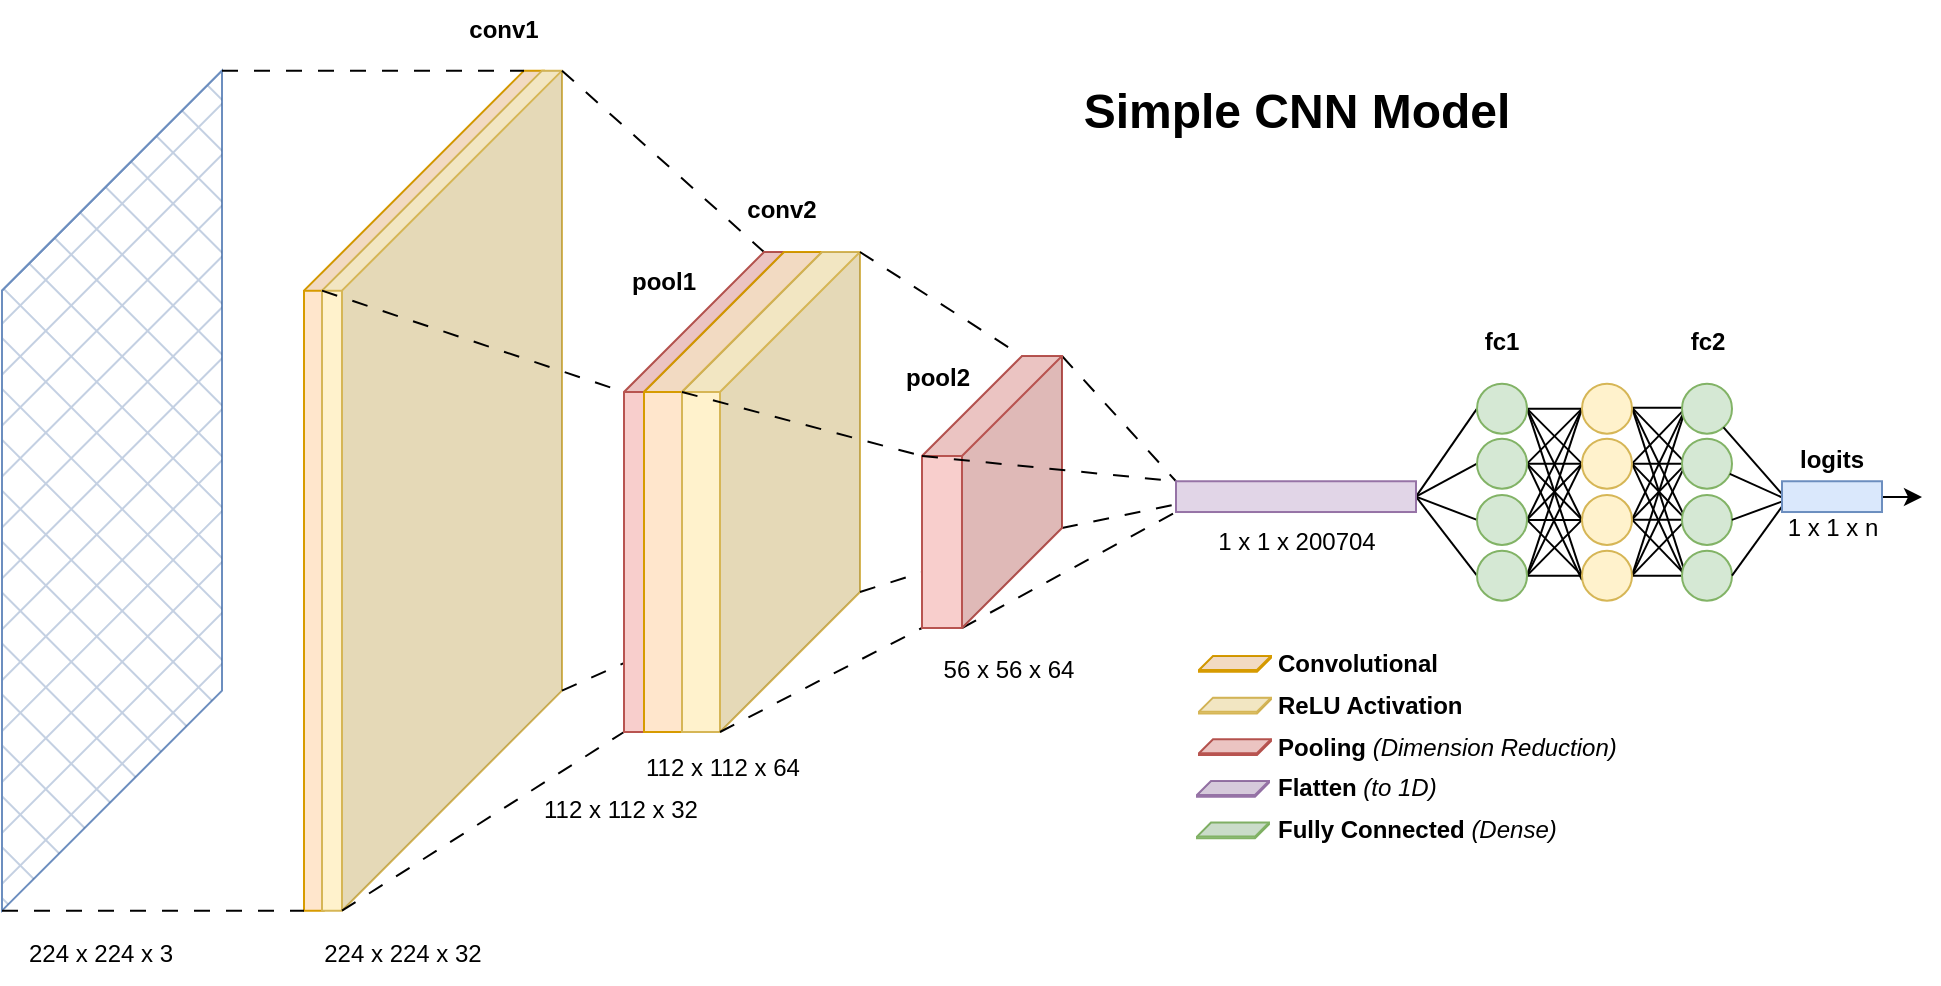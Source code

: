 <mxfile version="26.1.0">
  <diagram id="QJjx0-fPxzvcmYibJWj1" name="Page-1">
    <mxGraphModel dx="2261" dy="754" grid="1" gridSize="10" guides="1" tooltips="1" connect="1" arrows="1" fold="1" page="1" pageScale="1" pageWidth="827" pageHeight="583" math="0" shadow="0">
      <root>
        <mxCell id="0" />
        <mxCell id="1" parent="0" />
        <mxCell id="4f-DMQIj-ya-iA7LCkDa-1" value="" style="shape=cube;whiteSpace=wrap;html=1;boundedLbl=1;backgroundOutline=1;darkOpacity=0.05;darkOpacity2=0.1;size=110;direction=east;flipH=1;fillColor=#ffe6cc;strokeColor=#d79b00;" parent="1" vertex="1">
          <mxGeometry x="-39" y="95.32" width="120" height="420" as="geometry" />
        </mxCell>
        <mxCell id="4f-DMQIj-ya-iA7LCkDa-2" value="" style="shape=cube;whiteSpace=wrap;html=1;boundedLbl=1;backgroundOutline=1;darkOpacity=0.05;darkOpacity2=0.1;size=110;direction=east;flipH=1;fillColor=#fff2cc;strokeColor=#d6b656;fillStyle=solid;" parent="1" vertex="1">
          <mxGeometry x="-30" y="95.32" width="120" height="420" as="geometry" />
        </mxCell>
        <mxCell id="4f-DMQIj-ya-iA7LCkDa-23" value="" style="shape=cube;whiteSpace=wrap;html=1;boundedLbl=1;backgroundOutline=1;darkOpacity=0.05;darkOpacity2=0.1;size=7;direction=east;flipH=1;fillColor=#ffe6cc;strokeColor=#d79b00;" parent="1" vertex="1">
          <mxGeometry x="408.5" y="388" width="36" height="7.88" as="geometry" />
        </mxCell>
        <mxCell id="4f-DMQIj-ya-iA7LCkDa-24" value="" style="shape=cube;whiteSpace=wrap;html=1;boundedLbl=1;backgroundOutline=1;darkOpacity=0.05;darkOpacity2=0.1;size=7;direction=east;flipH=1;fillColor=#fff2cc;strokeColor=#d6b656;" parent="1" vertex="1">
          <mxGeometry x="408.5" y="408.82" width="36" height="7.88" as="geometry" />
        </mxCell>
        <mxCell id="4f-DMQIj-ya-iA7LCkDa-29" value="&lt;b&gt;conv1&lt;/b&gt;" style="text;html=1;strokeColor=none;fillColor=none;align=center;verticalAlign=middle;whiteSpace=wrap;rounded=0;" parent="1" vertex="1">
          <mxGeometry x="41" y="60.0" width="40" height="30" as="geometry" />
        </mxCell>
        <mxCell id="4f-DMQIj-ya-iA7LCkDa-31" value="&lt;b&gt;conv2&lt;/b&gt;" style="text;html=1;strokeColor=none;fillColor=none;align=center;verticalAlign=middle;whiteSpace=wrap;rounded=0;" parent="1" vertex="1">
          <mxGeometry x="180" y="150" width="40" height="30" as="geometry" />
        </mxCell>
        <mxCell id="4f-DMQIj-ya-iA7LCkDa-35" value="&lt;div&gt;&lt;b&gt;fc1&lt;/b&gt;&lt;/div&gt;" style="text;html=1;strokeColor=none;fillColor=none;align=center;verticalAlign=middle;whiteSpace=wrap;rounded=0;" parent="1" vertex="1">
          <mxGeometry x="540" y="216" width="40" height="30" as="geometry" />
        </mxCell>
        <mxCell id="4f-DMQIj-ya-iA7LCkDa-38" value="&lt;div&gt;224 x 224 x 32&lt;/div&gt;" style="text;html=1;strokeColor=none;fillColor=none;align=center;verticalAlign=middle;whiteSpace=wrap;rounded=0;" parent="1" vertex="1">
          <mxGeometry x="-39" y="521.88" width="99" height="30" as="geometry" />
        </mxCell>
        <mxCell id="4f-DMQIj-ya-iA7LCkDa-39" value="&lt;div&gt;112 x 112 x 64&lt;/div&gt;" style="text;html=1;strokeColor=none;fillColor=none;align=center;verticalAlign=middle;whiteSpace=wrap;rounded=0;" parent="1" vertex="1">
          <mxGeometry x="121" y="428.94" width="99" height="30" as="geometry" />
        </mxCell>
        <mxCell id="4f-DMQIj-ya-iA7LCkDa-50" value="Convolutional" style="text;html=1;strokeColor=none;fillColor=none;align=left;verticalAlign=middle;whiteSpace=wrap;rounded=0;fontStyle=1" parent="1" vertex="1">
          <mxGeometry x="446" y="380" width="138" height="23.88" as="geometry" />
        </mxCell>
        <mxCell id="MvE6KOIFyKm76cgv9mpr-1" value="" style="shape=cube;whiteSpace=wrap;html=1;boundedLbl=1;backgroundOutline=1;darkOpacity=0.05;darkOpacity2=0.1;size=110;direction=east;flipH=1;shadow=0;fillStyle=cross-hatch;fillColor=#dae8fc;strokeColor=#6c8ebf;gradientColor=none;" parent="1" vertex="1">
          <mxGeometry x="-190" y="95.32" width="110" height="420" as="geometry" />
        </mxCell>
        <mxCell id="MvE6KOIFyKm76cgv9mpr-2" value="224 x 224 x 3" style="text;html=1;strokeColor=none;fillColor=none;align=center;verticalAlign=middle;whiteSpace=wrap;rounded=0;" parent="1" vertex="1">
          <mxGeometry x="-190" y="521.88" width="99" height="30" as="geometry" />
        </mxCell>
        <mxCell id="MvE6KOIFyKm76cgv9mpr-79" style="rounded=0;orthogonalLoop=1;jettySize=auto;html=1;exitX=1;exitY=0.5;exitDx=0;exitDy=0;entryX=0;entryY=0.5;entryDx=0;entryDy=0;endArrow=none;startFill=0;" parent="1" source="MvE6KOIFyKm76cgv9mpr-15" target="MvE6KOIFyKm76cgv9mpr-16" edge="1">
          <mxGeometry relative="1" as="geometry" />
        </mxCell>
        <mxCell id="MvE6KOIFyKm76cgv9mpr-80" style="rounded=0;orthogonalLoop=1;jettySize=auto;html=1;exitX=1;exitY=0.5;exitDx=0;exitDy=0;entryX=0;entryY=0.5;entryDx=0;entryDy=0;endArrow=none;startFill=0;" parent="1" source="MvE6KOIFyKm76cgv9mpr-15" target="MvE6KOIFyKm76cgv9mpr-17" edge="1">
          <mxGeometry relative="1" as="geometry" />
        </mxCell>
        <mxCell id="MvE6KOIFyKm76cgv9mpr-81" style="rounded=0;orthogonalLoop=1;jettySize=auto;html=1;exitX=1;exitY=0.5;exitDx=0;exitDy=0;entryX=0;entryY=0.5;entryDx=0;entryDy=0;endArrow=none;startFill=0;" parent="1" source="MvE6KOIFyKm76cgv9mpr-15" target="MvE6KOIFyKm76cgv9mpr-18" edge="1">
          <mxGeometry relative="1" as="geometry" />
        </mxCell>
        <mxCell id="MvE6KOIFyKm76cgv9mpr-82" style="rounded=0;orthogonalLoop=1;jettySize=auto;html=1;exitX=1;exitY=0.5;exitDx=0;exitDy=0;entryX=0;entryY=0.5;entryDx=0;entryDy=0;endArrow=none;startFill=0;" parent="1" source="MvE6KOIFyKm76cgv9mpr-15" target="MvE6KOIFyKm76cgv9mpr-19" edge="1">
          <mxGeometry relative="1" as="geometry" />
        </mxCell>
        <mxCell id="MvE6KOIFyKm76cgv9mpr-83" style="rounded=0;orthogonalLoop=1;jettySize=auto;html=1;exitX=1;exitY=0.5;exitDx=0;exitDy=0;entryX=0;entryY=0.5;entryDx=0;entryDy=0;endArrow=none;startFill=0;startArrow=none;" parent="1" source="MvE6KOIFyKm76cgv9mpr-16" target="MvE6KOIFyKm76cgv9mpr-25" edge="1">
          <mxGeometry relative="1" as="geometry" />
        </mxCell>
        <mxCell id="MvE6KOIFyKm76cgv9mpr-84" style="rounded=0;orthogonalLoop=1;jettySize=auto;html=1;exitX=1;exitY=0.5;exitDx=0;exitDy=0;entryX=0;entryY=0.5;entryDx=0;entryDy=0;endArrow=none;startFill=0;startArrow=none;" parent="1" source="MvE6KOIFyKm76cgv9mpr-16" target="MvE6KOIFyKm76cgv9mpr-26" edge="1">
          <mxGeometry relative="1" as="geometry" />
        </mxCell>
        <mxCell id="MvE6KOIFyKm76cgv9mpr-85" style="rounded=0;orthogonalLoop=1;jettySize=auto;html=1;exitX=1;exitY=0.5;exitDx=0;exitDy=0;entryX=0;entryY=0.5;entryDx=0;entryDy=0;endArrow=none;startFill=0;startArrow=none;" parent="1" source="MvE6KOIFyKm76cgv9mpr-16" target="MvE6KOIFyKm76cgv9mpr-27" edge="1">
          <mxGeometry relative="1" as="geometry" />
        </mxCell>
        <mxCell id="MvE6KOIFyKm76cgv9mpr-86" style="rounded=0;orthogonalLoop=1;jettySize=auto;html=1;exitX=1;exitY=0.5;exitDx=0;exitDy=0;entryX=0;entryY=0.5;entryDx=0;entryDy=0;endArrow=none;startFill=0;startArrow=none;" parent="1" source="MvE6KOIFyKm76cgv9mpr-16" target="MvE6KOIFyKm76cgv9mpr-28" edge="1">
          <mxGeometry relative="1" as="geometry" />
        </mxCell>
        <mxCell id="MvE6KOIFyKm76cgv9mpr-16" value="" style="ellipse;whiteSpace=wrap;html=1;aspect=fixed;fillColor=#d5e8d4;strokeColor=#82b366;" parent="1" vertex="1">
          <mxGeometry x="547.5" y="251.82" width="25" height="25" as="geometry" />
        </mxCell>
        <mxCell id="MvE6KOIFyKm76cgv9mpr-87" style="rounded=0;orthogonalLoop=1;jettySize=auto;html=1;exitX=1;exitY=0.5;exitDx=0;exitDy=0;entryX=0;entryY=0.5;entryDx=0;entryDy=0;startArrow=none;startFill=0;endArrow=none;" parent="1" source="MvE6KOIFyKm76cgv9mpr-17" target="MvE6KOIFyKm76cgv9mpr-25" edge="1">
          <mxGeometry relative="1" as="geometry" />
        </mxCell>
        <mxCell id="MvE6KOIFyKm76cgv9mpr-88" style="rounded=0;orthogonalLoop=1;jettySize=auto;html=1;exitX=1;exitY=0.5;exitDx=0;exitDy=0;entryX=0;entryY=0.5;entryDx=0;entryDy=0;startArrow=none;startFill=0;endArrow=none;" parent="1" source="MvE6KOIFyKm76cgv9mpr-17" target="MvE6KOIFyKm76cgv9mpr-26" edge="1">
          <mxGeometry relative="1" as="geometry" />
        </mxCell>
        <mxCell id="MvE6KOIFyKm76cgv9mpr-89" style="rounded=0;orthogonalLoop=1;jettySize=auto;html=1;exitX=1;exitY=0.5;exitDx=0;exitDy=0;entryX=0;entryY=0.5;entryDx=0;entryDy=0;startArrow=none;startFill=0;endArrow=none;" parent="1" source="MvE6KOIFyKm76cgv9mpr-17" target="MvE6KOIFyKm76cgv9mpr-27" edge="1">
          <mxGeometry relative="1" as="geometry" />
        </mxCell>
        <mxCell id="MvE6KOIFyKm76cgv9mpr-90" style="rounded=0;orthogonalLoop=1;jettySize=auto;html=1;exitX=1;exitY=0.5;exitDx=0;exitDy=0;startArrow=none;startFill=0;endArrow=none;" parent="1" source="MvE6KOIFyKm76cgv9mpr-17" edge="1">
          <mxGeometry relative="1" as="geometry">
            <mxPoint x="600" y="350" as="targetPoint" />
          </mxGeometry>
        </mxCell>
        <mxCell id="MvE6KOIFyKm76cgv9mpr-17" value="" style="ellipse;whiteSpace=wrap;html=1;aspect=fixed;fillColor=#d5e8d4;strokeColor=#82b366;" parent="1" vertex="1">
          <mxGeometry x="547.5" y="279.32" width="25" height="25" as="geometry" />
        </mxCell>
        <mxCell id="MvE6KOIFyKm76cgv9mpr-91" style="rounded=0;orthogonalLoop=1;jettySize=auto;html=1;exitX=1;exitY=0.5;exitDx=0;exitDy=0;entryX=0;entryY=0.5;entryDx=0;entryDy=0;startArrow=none;startFill=0;endArrow=none;" parent="1" source="MvE6KOIFyKm76cgv9mpr-18" target="MvE6KOIFyKm76cgv9mpr-25" edge="1">
          <mxGeometry relative="1" as="geometry" />
        </mxCell>
        <mxCell id="MvE6KOIFyKm76cgv9mpr-92" style="rounded=0;orthogonalLoop=1;jettySize=auto;html=1;exitX=1;exitY=0.5;exitDx=0;exitDy=0;entryX=0;entryY=0.5;entryDx=0;entryDy=0;startArrow=none;startFill=0;endArrow=none;" parent="1" source="MvE6KOIFyKm76cgv9mpr-18" target="MvE6KOIFyKm76cgv9mpr-26" edge="1">
          <mxGeometry relative="1" as="geometry" />
        </mxCell>
        <mxCell id="MvE6KOIFyKm76cgv9mpr-93" style="rounded=0;orthogonalLoop=1;jettySize=auto;html=1;exitX=1;exitY=0.5;exitDx=0;exitDy=0;entryX=0;entryY=0.5;entryDx=0;entryDy=0;startArrow=none;startFill=0;endArrow=none;" parent="1" source="MvE6KOIFyKm76cgv9mpr-18" target="MvE6KOIFyKm76cgv9mpr-27" edge="1">
          <mxGeometry relative="1" as="geometry" />
        </mxCell>
        <mxCell id="MvE6KOIFyKm76cgv9mpr-94" style="rounded=0;orthogonalLoop=1;jettySize=auto;html=1;exitX=1;exitY=0.5;exitDx=0;exitDy=0;entryX=0;entryY=0.5;entryDx=0;entryDy=0;startArrow=none;startFill=0;endArrow=none;" parent="1" source="MvE6KOIFyKm76cgv9mpr-18" target="MvE6KOIFyKm76cgv9mpr-28" edge="1">
          <mxGeometry relative="1" as="geometry" />
        </mxCell>
        <mxCell id="MvE6KOIFyKm76cgv9mpr-18" value="" style="ellipse;whiteSpace=wrap;html=1;aspect=fixed;fillColor=#d5e8d4;strokeColor=#82b366;" parent="1" vertex="1">
          <mxGeometry x="547.5" y="307.44" width="25" height="25" as="geometry" />
        </mxCell>
        <mxCell id="MvE6KOIFyKm76cgv9mpr-95" style="rounded=0;orthogonalLoop=1;jettySize=auto;html=1;exitX=1;exitY=0.5;exitDx=0;exitDy=0;entryX=0;entryY=0.5;entryDx=0;entryDy=0;startArrow=none;startFill=0;endArrow=none;" parent="1" source="MvE6KOIFyKm76cgv9mpr-19" target="MvE6KOIFyKm76cgv9mpr-28" edge="1">
          <mxGeometry relative="1" as="geometry" />
        </mxCell>
        <mxCell id="MvE6KOIFyKm76cgv9mpr-96" style="rounded=0;orthogonalLoop=1;jettySize=auto;html=1;exitX=1;exitY=0.5;exitDx=0;exitDy=0;entryX=0;entryY=0.5;entryDx=0;entryDy=0;startArrow=none;startFill=0;endArrow=none;" parent="1" source="MvE6KOIFyKm76cgv9mpr-19" target="MvE6KOIFyKm76cgv9mpr-27" edge="1">
          <mxGeometry relative="1" as="geometry" />
        </mxCell>
        <mxCell id="MvE6KOIFyKm76cgv9mpr-97" style="rounded=0;orthogonalLoop=1;jettySize=auto;html=1;exitX=1;exitY=0.5;exitDx=0;exitDy=0;entryX=0;entryY=0.5;entryDx=0;entryDy=0;startArrow=none;startFill=0;endArrow=none;" parent="1" source="MvE6KOIFyKm76cgv9mpr-19" target="MvE6KOIFyKm76cgv9mpr-26" edge="1">
          <mxGeometry relative="1" as="geometry" />
        </mxCell>
        <mxCell id="MvE6KOIFyKm76cgv9mpr-98" style="rounded=0;orthogonalLoop=1;jettySize=auto;html=1;exitX=1;exitY=0.5;exitDx=0;exitDy=0;entryX=0;entryY=0.5;entryDx=0;entryDy=0;startArrow=none;startFill=0;endArrow=none;" parent="1" source="MvE6KOIFyKm76cgv9mpr-19" target="MvE6KOIFyKm76cgv9mpr-25" edge="1">
          <mxGeometry relative="1" as="geometry" />
        </mxCell>
        <mxCell id="MvE6KOIFyKm76cgv9mpr-19" value="" style="ellipse;whiteSpace=wrap;html=1;aspect=fixed;fillColor=#d5e8d4;strokeColor=#82b366;" parent="1" vertex="1">
          <mxGeometry x="547.5" y="335.32" width="25" height="25" as="geometry" />
        </mxCell>
        <mxCell id="MvE6KOIFyKm76cgv9mpr-34" value="fc2" style="text;html=1;strokeColor=none;fillColor=none;align=center;verticalAlign=middle;whiteSpace=wrap;rounded=0;fontStyle=1" parent="1" vertex="1">
          <mxGeometry x="642.5" y="216" width="40" height="30" as="geometry" />
        </mxCell>
        <mxCell id="MvE6KOIFyKm76cgv9mpr-37" value="&lt;div&gt;&lt;b&gt;pool1&lt;/b&gt;&lt;/div&gt;" style="text;html=1;strokeColor=none;fillColor=none;align=center;verticalAlign=middle;whiteSpace=wrap;rounded=0;" parent="1" vertex="1">
          <mxGeometry x="121" y="186" width="40" height="30" as="geometry" />
        </mxCell>
        <mxCell id="MvE6KOIFyKm76cgv9mpr-38" value="pool2" style="text;html=1;strokeColor=none;fillColor=none;align=center;verticalAlign=middle;whiteSpace=wrap;rounded=0;fontStyle=1" parent="1" vertex="1">
          <mxGeometry x="258" y="233.82" width="40" height="30" as="geometry" />
        </mxCell>
        <mxCell id="MvE6KOIFyKm76cgv9mpr-39" value="&lt;div&gt;112 x 112 x 32&lt;/div&gt;" style="text;html=1;strokeColor=none;fillColor=none;align=center;verticalAlign=middle;whiteSpace=wrap;rounded=0;" parent="1" vertex="1">
          <mxGeometry x="70" y="449.88" width="99" height="30" as="geometry" />
        </mxCell>
        <mxCell id="MvE6KOIFyKm76cgv9mpr-46" value="56 x 56 x 64" style="text;html=1;strokeColor=none;fillColor=none;align=center;verticalAlign=middle;whiteSpace=wrap;rounded=0;" parent="1" vertex="1">
          <mxGeometry x="263.5" y="380" width="99" height="30" as="geometry" />
        </mxCell>
        <mxCell id="MvE6KOIFyKm76cgv9mpr-59" style="rounded=0;orthogonalLoop=1;jettySize=auto;html=1;exitX=0;exitY=0;exitDx=0;exitDy=0;exitPerimeter=0;entryX=0;entryY=0;entryDx=10;entryDy=0;entryPerimeter=0;dashed=1;dashPattern=8 8;endArrow=none;startFill=0;" parent="1" source="MvE6KOIFyKm76cgv9mpr-1" target="4f-DMQIj-ya-iA7LCkDa-1" edge="1">
          <mxGeometry relative="1" as="geometry" />
        </mxCell>
        <mxCell id="MvE6KOIFyKm76cgv9mpr-61" style="rounded=0;orthogonalLoop=1;jettySize=auto;html=1;exitX=0;exitY=0;exitDx=0;exitDy=0;exitPerimeter=0;entryX=0;entryY=0;entryDx=10;entryDy=0;entryPerimeter=0;endArrow=none;startFill=0;dashed=1;dashPattern=8 8;" parent="1" source="4f-DMQIj-ya-iA7LCkDa-2" target="4f-DMQIj-ya-iA7LCkDa-3" edge="1">
          <mxGeometry relative="1" as="geometry" />
        </mxCell>
        <mxCell id="MvE6KOIFyKm76cgv9mpr-62" style="rounded=0;orthogonalLoop=1;jettySize=auto;html=1;exitX=1;exitY=1;exitDx=0;exitDy=0;exitPerimeter=0;entryX=1;entryY=1;entryDx=0;entryDy=0;entryPerimeter=0;dashed=1;dashPattern=8 8;endArrow=none;startFill=0;" parent="1" source="MvE6KOIFyKm76cgv9mpr-1" target="4f-DMQIj-ya-iA7LCkDa-1" edge="1">
          <mxGeometry relative="1" as="geometry" />
        </mxCell>
        <mxCell id="MvE6KOIFyKm76cgv9mpr-63" style="rounded=0;orthogonalLoop=1;jettySize=auto;html=1;exitX=0;exitY=0;exitDx=110;exitDy=420;exitPerimeter=0;entryX=1;entryY=1;entryDx=0;entryDy=0;entryPerimeter=0;endArrow=none;startFill=0;dashed=1;dashPattern=8 8;" parent="1" source="4f-DMQIj-ya-iA7LCkDa-2" target="4f-DMQIj-ya-iA7LCkDa-3" edge="1">
          <mxGeometry relative="1" as="geometry" />
        </mxCell>
        <mxCell id="MvE6KOIFyKm76cgv9mpr-66" style="rounded=0;orthogonalLoop=1;jettySize=auto;html=1;exitX=0;exitY=0;exitDx=120;exitDy=110;exitPerimeter=0;entryX=0;entryY=0;entryDx=80;entryDy=70;entryPerimeter=0;endArrow=none;startFill=0;dashed=1;dashPattern=8 8;" parent="1" source="4f-DMQIj-ya-iA7LCkDa-2" target="4f-DMQIj-ya-iA7LCkDa-3" edge="1">
          <mxGeometry relative="1" as="geometry" />
        </mxCell>
        <mxCell id="MvE6KOIFyKm76cgv9mpr-68" style="rounded=0;orthogonalLoop=1;jettySize=auto;html=1;exitX=0;exitY=0;exitDx=0;exitDy=310;exitPerimeter=0;entryX=0;entryY=0;entryDx=0;entryDy=170;entryPerimeter=0;endArrow=none;startFill=0;dashed=1;dashPattern=8 8;" parent="1" source="4f-DMQIj-ya-iA7LCkDa-2" target="4f-DMQIj-ya-iA7LCkDa-3" edge="1">
          <mxGeometry relative="1" as="geometry" />
        </mxCell>
        <mxCell id="4f-DMQIj-ya-iA7LCkDa-3" value="" style="shape=cube;whiteSpace=wrap;html=1;boundedLbl=1;backgroundOutline=1;darkOpacity=0.05;darkOpacity2=0.1;size=70;direction=east;flipH=1;fillColor=#f8cecc;strokeColor=#b85450;" parent="1" vertex="1">
          <mxGeometry x="121" y="186" width="80" height="240" as="geometry" />
        </mxCell>
        <mxCell id="MvE6KOIFyKm76cgv9mpr-40" value="" style="shape=cube;whiteSpace=wrap;html=1;boundedLbl=1;backgroundOutline=1;darkOpacity=0.05;darkOpacity2=0.1;size=70;direction=east;flipH=1;fillColor=#ffe6cc;strokeColor=#d79b00;" parent="1" vertex="1">
          <mxGeometry x="131" y="186" width="89" height="240" as="geometry" />
        </mxCell>
        <mxCell id="MvE6KOIFyKm76cgv9mpr-41" value="" style="shape=cube;whiteSpace=wrap;html=1;boundedLbl=1;backgroundOutline=1;darkOpacity=0.05;darkOpacity2=0.1;size=70;direction=east;flipH=1;fillColor=#fff2cc;strokeColor=#d6b656;" parent="1" vertex="1">
          <mxGeometry x="150" y="186" width="89" height="240" as="geometry" />
        </mxCell>
        <mxCell id="MvE6KOIFyKm76cgv9mpr-70" style="rounded=0;orthogonalLoop=1;jettySize=auto;html=1;exitX=0;exitY=0;exitDx=70;exitDy=240;exitPerimeter=0;entryX=1;entryY=1;entryDx=0;entryDy=0;entryPerimeter=0;dashed=1;dashPattern=8 8;endArrow=none;startFill=0;" parent="1" source="MvE6KOIFyKm76cgv9mpr-41" target="MvE6KOIFyKm76cgv9mpr-42" edge="1">
          <mxGeometry relative="1" as="geometry" />
        </mxCell>
        <mxCell id="MvE6KOIFyKm76cgv9mpr-71" style="rounded=0;orthogonalLoop=1;jettySize=auto;html=1;exitX=0;exitY=0;exitDx=89;exitDy=70;exitPerimeter=0;entryX=0;entryY=0;entryDx=70;entryDy=50;entryPerimeter=0;dashed=1;dashPattern=8 8;endArrow=none;startFill=0;" parent="1" source="MvE6KOIFyKm76cgv9mpr-41" target="MvE6KOIFyKm76cgv9mpr-42" edge="1">
          <mxGeometry relative="1" as="geometry" />
        </mxCell>
        <mxCell id="MvE6KOIFyKm76cgv9mpr-72" style="rounded=0;orthogonalLoop=1;jettySize=auto;html=1;exitX=0;exitY=0;exitDx=0;exitDy=0;exitPerimeter=0;entryX=0;entryY=0;entryDx=20;entryDy=0;entryPerimeter=0;dashed=1;dashPattern=8 8;endArrow=none;startFill=0;" parent="1" source="MvE6KOIFyKm76cgv9mpr-41" target="MvE6KOIFyKm76cgv9mpr-42" edge="1">
          <mxGeometry relative="1" as="geometry" />
        </mxCell>
        <mxCell id="MvE6KOIFyKm76cgv9mpr-73" style="rounded=0;orthogonalLoop=1;jettySize=auto;html=1;exitX=0;exitY=0;exitDx=0;exitDy=170;exitPerimeter=0;entryX=0;entryY=0;entryDx=0;entryDy=86;entryPerimeter=0;dashed=1;dashPattern=8 8;endArrow=none;startFill=0;" parent="1" source="MvE6KOIFyKm76cgv9mpr-41" target="MvE6KOIFyKm76cgv9mpr-42" edge="1">
          <mxGeometry relative="1" as="geometry" />
        </mxCell>
        <mxCell id="MvE6KOIFyKm76cgv9mpr-74" style="rounded=0;orthogonalLoop=1;jettySize=auto;html=1;exitX=0;exitY=0;exitDx=0;exitDy=0;exitPerimeter=0;entryX=0;entryY=0;entryDx=0;entryDy=0;dashed=1;dashPattern=8 8;endArrow=none;startFill=0;" parent="1" source="MvE6KOIFyKm76cgv9mpr-42" target="MvE6KOIFyKm76cgv9mpr-15" edge="1">
          <mxGeometry relative="1" as="geometry" />
        </mxCell>
        <mxCell id="MvE6KOIFyKm76cgv9mpr-75" style="rounded=0;orthogonalLoop=1;jettySize=auto;html=1;exitX=0;exitY=0;exitDx=50;exitDy=136;exitPerimeter=0;entryX=0;entryY=1;entryDx=0;entryDy=0;dashed=1;dashPattern=8 8;endArrow=none;startFill=0;" parent="1" source="MvE6KOIFyKm76cgv9mpr-42" target="MvE6KOIFyKm76cgv9mpr-15" edge="1">
          <mxGeometry relative="1" as="geometry" />
        </mxCell>
        <mxCell id="MvE6KOIFyKm76cgv9mpr-150" style="rounded=0;orthogonalLoop=1;jettySize=auto;html=1;exitX=0;exitY=0;exitDx=0;exitDy=86;exitPerimeter=0;entryX=0;entryY=0.75;entryDx=0;entryDy=0;endArrow=none;startFill=0;dashed=1;dashPattern=8 8;" parent="1" source="MvE6KOIFyKm76cgv9mpr-42" target="MvE6KOIFyKm76cgv9mpr-15" edge="1">
          <mxGeometry relative="1" as="geometry" />
        </mxCell>
        <mxCell id="MvE6KOIFyKm76cgv9mpr-42" value="" style="shape=cube;whiteSpace=wrap;html=1;boundedLbl=1;backgroundOutline=1;darkOpacity=0.05;darkOpacity2=0.1;size=50;direction=east;flipH=1;fillColor=#f8cecc;strokeColor=#b85450;" parent="1" vertex="1">
          <mxGeometry x="270" y="238" width="70" height="136" as="geometry" />
        </mxCell>
        <mxCell id="MvE6KOIFyKm76cgv9mpr-99" style="rounded=0;orthogonalLoop=1;jettySize=auto;html=1;exitX=1;exitY=0.5;exitDx=0;exitDy=0;entryX=0;entryY=0.5;entryDx=0;entryDy=0;endArrow=none;startFill=0;startArrow=none;" parent="1" edge="1">
          <mxGeometry relative="1" as="geometry">
            <mxPoint x="625" y="263.82" as="sourcePoint" />
            <mxPoint x="652" y="263.82" as="targetPoint" />
          </mxGeometry>
        </mxCell>
        <mxCell id="MvE6KOIFyKm76cgv9mpr-100" style="rounded=0;orthogonalLoop=1;jettySize=auto;html=1;exitX=1;exitY=0.5;exitDx=0;exitDy=0;entryX=0;entryY=0.5;entryDx=0;entryDy=0;endArrow=none;startFill=0;startArrow=none;" parent="1" edge="1">
          <mxGeometry relative="1" as="geometry">
            <mxPoint x="625" y="263.82" as="sourcePoint" />
            <mxPoint x="652" y="291.82" as="targetPoint" />
          </mxGeometry>
        </mxCell>
        <mxCell id="MvE6KOIFyKm76cgv9mpr-101" style="rounded=0;orthogonalLoop=1;jettySize=auto;html=1;exitX=1;exitY=0.5;exitDx=0;exitDy=0;entryX=0;entryY=0.5;entryDx=0;entryDy=0;endArrow=none;startFill=0;startArrow=none;" parent="1" edge="1">
          <mxGeometry relative="1" as="geometry">
            <mxPoint x="625" y="263.82" as="sourcePoint" />
            <mxPoint x="652" y="319.82" as="targetPoint" />
          </mxGeometry>
        </mxCell>
        <mxCell id="MvE6KOIFyKm76cgv9mpr-102" style="rounded=0;orthogonalLoop=1;jettySize=auto;html=1;exitX=1;exitY=0.5;exitDx=0;exitDy=0;entryX=0;entryY=0.5;entryDx=0;entryDy=0;endArrow=none;startFill=0;startArrow=none;" parent="1" edge="1">
          <mxGeometry relative="1" as="geometry">
            <mxPoint x="625" y="263.82" as="sourcePoint" />
            <mxPoint x="652" y="347.82" as="targetPoint" />
          </mxGeometry>
        </mxCell>
        <mxCell id="MvE6KOIFyKm76cgv9mpr-103" style="rounded=0;orthogonalLoop=1;jettySize=auto;html=1;exitX=1;exitY=0.5;exitDx=0;exitDy=0;entryX=0;entryY=0.5;entryDx=0;entryDy=0;startArrow=none;startFill=0;endArrow=none;" parent="1" edge="1">
          <mxGeometry relative="1" as="geometry">
            <mxPoint x="625" y="291.82" as="sourcePoint" />
            <mxPoint x="652" y="263.82" as="targetPoint" />
          </mxGeometry>
        </mxCell>
        <mxCell id="MvE6KOIFyKm76cgv9mpr-104" style="rounded=0;orthogonalLoop=1;jettySize=auto;html=1;exitX=1;exitY=0.5;exitDx=0;exitDy=0;entryX=0;entryY=0.5;entryDx=0;entryDy=0;startArrow=none;startFill=0;endArrow=none;" parent="1" edge="1">
          <mxGeometry relative="1" as="geometry">
            <mxPoint x="625" y="291.82" as="sourcePoint" />
            <mxPoint x="652" y="291.82" as="targetPoint" />
          </mxGeometry>
        </mxCell>
        <mxCell id="MvE6KOIFyKm76cgv9mpr-105" style="rounded=0;orthogonalLoop=1;jettySize=auto;html=1;exitX=1;exitY=0.5;exitDx=0;exitDy=0;entryX=0;entryY=0.5;entryDx=0;entryDy=0;startArrow=none;startFill=0;endArrow=none;" parent="1" edge="1">
          <mxGeometry relative="1" as="geometry">
            <mxPoint x="625" y="291.82" as="sourcePoint" />
            <mxPoint x="652" y="319.82" as="targetPoint" />
          </mxGeometry>
        </mxCell>
        <mxCell id="MvE6KOIFyKm76cgv9mpr-106" style="rounded=0;orthogonalLoop=1;jettySize=auto;html=1;exitX=1;exitY=0.5;exitDx=0;exitDy=0;startArrow=none;startFill=0;endArrow=none;" parent="1" edge="1">
          <mxGeometry relative="1" as="geometry">
            <mxPoint x="652" y="349.82" as="targetPoint" />
            <mxPoint x="625" y="291.82" as="sourcePoint" />
          </mxGeometry>
        </mxCell>
        <mxCell id="MvE6KOIFyKm76cgv9mpr-107" style="rounded=0;orthogonalLoop=1;jettySize=auto;html=1;exitX=1;exitY=0.5;exitDx=0;exitDy=0;entryX=0;entryY=0.5;entryDx=0;entryDy=0;startArrow=none;startFill=0;endArrow=none;" parent="1" edge="1">
          <mxGeometry relative="1" as="geometry">
            <mxPoint x="625" y="319.82" as="sourcePoint" />
            <mxPoint x="652" y="263.82" as="targetPoint" />
          </mxGeometry>
        </mxCell>
        <mxCell id="MvE6KOIFyKm76cgv9mpr-108" style="rounded=0;orthogonalLoop=1;jettySize=auto;html=1;exitX=1;exitY=0.5;exitDx=0;exitDy=0;entryX=0;entryY=0.5;entryDx=0;entryDy=0;startArrow=none;startFill=0;endArrow=none;" parent="1" edge="1">
          <mxGeometry relative="1" as="geometry">
            <mxPoint x="625" y="319.82" as="sourcePoint" />
            <mxPoint x="652" y="291.82" as="targetPoint" />
          </mxGeometry>
        </mxCell>
        <mxCell id="MvE6KOIFyKm76cgv9mpr-109" style="rounded=0;orthogonalLoop=1;jettySize=auto;html=1;exitX=1;exitY=0.5;exitDx=0;exitDy=0;entryX=0;entryY=0.5;entryDx=0;entryDy=0;startArrow=none;startFill=0;endArrow=none;" parent="1" edge="1">
          <mxGeometry relative="1" as="geometry">
            <mxPoint x="625" y="319.82" as="sourcePoint" />
            <mxPoint x="652" y="319.82" as="targetPoint" />
          </mxGeometry>
        </mxCell>
        <mxCell id="MvE6KOIFyKm76cgv9mpr-110" style="rounded=0;orthogonalLoop=1;jettySize=auto;html=1;exitX=1;exitY=0.5;exitDx=0;exitDy=0;entryX=0;entryY=0.5;entryDx=0;entryDy=0;startArrow=none;startFill=0;endArrow=none;" parent="1" edge="1">
          <mxGeometry relative="1" as="geometry">
            <mxPoint x="625" y="319.82" as="sourcePoint" />
            <mxPoint x="652" y="347.82" as="targetPoint" />
          </mxGeometry>
        </mxCell>
        <mxCell id="MvE6KOIFyKm76cgv9mpr-111" style="rounded=0;orthogonalLoop=1;jettySize=auto;html=1;exitX=1;exitY=0.5;exitDx=0;exitDy=0;entryX=0;entryY=0.5;entryDx=0;entryDy=0;startArrow=none;startFill=0;endArrow=none;" parent="1" edge="1">
          <mxGeometry relative="1" as="geometry">
            <mxPoint x="625" y="347.82" as="sourcePoint" />
            <mxPoint x="652" y="347.82" as="targetPoint" />
          </mxGeometry>
        </mxCell>
        <mxCell id="MvE6KOIFyKm76cgv9mpr-112" style="rounded=0;orthogonalLoop=1;jettySize=auto;html=1;exitX=1;exitY=0.5;exitDx=0;exitDy=0;entryX=0;entryY=0.5;entryDx=0;entryDy=0;startArrow=none;startFill=0;endArrow=none;" parent="1" edge="1">
          <mxGeometry relative="1" as="geometry">
            <mxPoint x="625" y="347.82" as="sourcePoint" />
            <mxPoint x="652" y="319.82" as="targetPoint" />
          </mxGeometry>
        </mxCell>
        <mxCell id="MvE6KOIFyKm76cgv9mpr-113" style="rounded=0;orthogonalLoop=1;jettySize=auto;html=1;exitX=1;exitY=0.5;exitDx=0;exitDy=0;entryX=0;entryY=0.5;entryDx=0;entryDy=0;startArrow=none;startFill=0;endArrow=none;" parent="1" edge="1">
          <mxGeometry relative="1" as="geometry">
            <mxPoint x="625" y="347.82" as="sourcePoint" />
            <mxPoint x="652" y="291.82" as="targetPoint" />
          </mxGeometry>
        </mxCell>
        <mxCell id="MvE6KOIFyKm76cgv9mpr-114" style="rounded=0;orthogonalLoop=1;jettySize=auto;html=1;exitX=1;exitY=0.5;exitDx=0;exitDy=0;entryX=0;entryY=0.5;entryDx=0;entryDy=0;startArrow=none;startFill=0;endArrow=none;" parent="1" edge="1">
          <mxGeometry relative="1" as="geometry">
            <mxPoint x="625" y="347.82" as="sourcePoint" />
            <mxPoint x="652" y="263.82" as="targetPoint" />
          </mxGeometry>
        </mxCell>
        <mxCell id="MvE6KOIFyKm76cgv9mpr-29" value="" style="ellipse;whiteSpace=wrap;html=1;aspect=fixed;fillColor=#d5e8d4;strokeColor=#82b366;" parent="1" vertex="1">
          <mxGeometry x="650" y="251.82" width="25" height="25" as="geometry" />
        </mxCell>
        <mxCell id="MvE6KOIFyKm76cgv9mpr-30" value="" style="ellipse;whiteSpace=wrap;html=1;aspect=fixed;fillColor=#d5e8d4;strokeColor=#82b366;" parent="1" vertex="1">
          <mxGeometry x="650" y="279.32" width="25" height="25" as="geometry" />
        </mxCell>
        <mxCell id="MvE6KOIFyKm76cgv9mpr-31" value="" style="ellipse;whiteSpace=wrap;html=1;aspect=fixed;fillColor=#d5e8d4;strokeColor=#82b366;" parent="1" vertex="1">
          <mxGeometry x="650" y="307.44" width="25" height="25" as="geometry" />
        </mxCell>
        <mxCell id="MvE6KOIFyKm76cgv9mpr-32" value="" style="ellipse;whiteSpace=wrap;html=1;aspect=fixed;fillColor=#d5e8d4;strokeColor=#82b366;" parent="1" vertex="1">
          <mxGeometry x="650" y="335.32" width="25" height="25" as="geometry" />
        </mxCell>
        <mxCell id="MvE6KOIFyKm76cgv9mpr-35" value="&lt;div&gt;logits&lt;/div&gt;" style="text;html=1;strokeColor=none;fillColor=none;align=center;verticalAlign=middle;whiteSpace=wrap;rounded=0;fontStyle=1" parent="1" vertex="1">
          <mxGeometry x="705" y="276.82" width="40" height="25.68" as="geometry" />
        </mxCell>
        <mxCell id="MvE6KOIFyKm76cgv9mpr-36" value="1 x 1 x n" style="text;html=1;strokeColor=none;fillColor=none;align=center;verticalAlign=middle;whiteSpace=wrap;rounded=0;" parent="1" vertex="1">
          <mxGeometry x="675.5" y="312.32" width="99" height="24" as="geometry" />
        </mxCell>
        <mxCell id="MvE6KOIFyKm76cgv9mpr-25" value="" style="ellipse;whiteSpace=wrap;html=1;aspect=fixed;fillColor=#fff2cc;strokeColor=#d6b656;" parent="1" vertex="1">
          <mxGeometry x="600" y="251.82" width="25" height="25" as="geometry" />
        </mxCell>
        <mxCell id="MvE6KOIFyKm76cgv9mpr-26" value="" style="ellipse;whiteSpace=wrap;html=1;aspect=fixed;fillColor=#fff2cc;strokeColor=#d6b656;" parent="1" vertex="1">
          <mxGeometry x="600" y="279.32" width="25" height="25" as="geometry" />
        </mxCell>
        <mxCell id="MvE6KOIFyKm76cgv9mpr-27" value="" style="ellipse;whiteSpace=wrap;html=1;aspect=fixed;fillColor=#fff2cc;strokeColor=#d6b656;" parent="1" vertex="1">
          <mxGeometry x="600" y="307.44" width="25" height="25" as="geometry" />
        </mxCell>
        <mxCell id="MvE6KOIFyKm76cgv9mpr-28" value="" style="ellipse;whiteSpace=wrap;html=1;aspect=fixed;fillColor=#fff2cc;strokeColor=#d6b656;" parent="1" vertex="1">
          <mxGeometry x="600" y="335.32" width="25" height="25" as="geometry" />
        </mxCell>
        <mxCell id="MvE6KOIFyKm76cgv9mpr-115" style="rounded=0;orthogonalLoop=1;jettySize=auto;html=1;entryX=0;entryY=0;entryDx=38;entryDy=5.5;entryPerimeter=0;endArrow=none;startFill=0;" parent="1" source="MvE6KOIFyKm76cgv9mpr-29" target="MvE6KOIFyKm76cgv9mpr-33" edge="1">
          <mxGeometry relative="1" as="geometry" />
        </mxCell>
        <mxCell id="MvE6KOIFyKm76cgv9mpr-116" style="rounded=0;orthogonalLoop=1;jettySize=auto;html=1;entryX=0;entryY=0;entryDx=38;entryDy=5.5;entryPerimeter=0;endArrow=none;startFill=0;" parent="1" source="MvE6KOIFyKm76cgv9mpr-30" target="MvE6KOIFyKm76cgv9mpr-33" edge="1">
          <mxGeometry relative="1" as="geometry" />
        </mxCell>
        <mxCell id="MvE6KOIFyKm76cgv9mpr-118" style="rounded=0;orthogonalLoop=1;jettySize=auto;html=1;exitX=1;exitY=0.5;exitDx=0;exitDy=0;entryX=0;entryY=0;entryDx=38;entryDy=5.5;entryPerimeter=0;endArrow=none;startFill=0;" parent="1" source="MvE6KOIFyKm76cgv9mpr-31" target="MvE6KOIFyKm76cgv9mpr-33" edge="1">
          <mxGeometry relative="1" as="geometry" />
        </mxCell>
        <mxCell id="MvE6KOIFyKm76cgv9mpr-119" style="rounded=0;orthogonalLoop=1;jettySize=auto;html=1;exitX=1;exitY=0.5;exitDx=0;exitDy=0;entryX=0;entryY=0;entryDx=38;entryDy=5.5;entryPerimeter=0;endArrow=none;startFill=0;" parent="1" source="MvE6KOIFyKm76cgv9mpr-32" target="MvE6KOIFyKm76cgv9mpr-33" edge="1">
          <mxGeometry relative="1" as="geometry" />
        </mxCell>
        <mxCell id="MvE6KOIFyKm76cgv9mpr-33" value="" style="shape=cube;whiteSpace=wrap;html=1;boundedLbl=1;backgroundOutline=1;darkOpacity=0.05;darkOpacity2=0.1;size=3;direction=east;flipH=1;fillColor=#dae8fc;strokeColor=#6c8ebf;" parent="1" vertex="1">
          <mxGeometry x="702.5" y="304.32" width="38" height="8" as="geometry" />
        </mxCell>
        <mxCell id="MvE6KOIFyKm76cgv9mpr-122" style="edgeStyle=orthogonalEdgeStyle;rounded=0;orthogonalLoop=1;jettySize=auto;html=1;exitX=0;exitY=0;exitDx=0;exitDy=5;exitPerimeter=0;" parent="1" edge="1">
          <mxGeometry relative="1" as="geometry">
            <mxPoint x="739.5" y="308.46" as="sourcePoint" />
            <mxPoint x="770" y="309" as="targetPoint" />
          </mxGeometry>
        </mxCell>
        <mxCell id="MvE6KOIFyKm76cgv9mpr-123" value="1 x 1 x 200704" style="text;html=1;strokeColor=none;fillColor=none;align=center;verticalAlign=middle;whiteSpace=wrap;rounded=0;" parent="1" vertex="1">
          <mxGeometry x="407.5" y="316.01" width="99" height="30" as="geometry" />
        </mxCell>
        <mxCell id="MvE6KOIFyKm76cgv9mpr-127" value="" style="shape=cube;whiteSpace=wrap;html=1;boundedLbl=1;backgroundOutline=1;darkOpacity=0.05;darkOpacity2=0.1;size=7;direction=east;flipH=1;fillColor=#f8cecc;strokeColor=#b85450;" parent="1" vertex="1">
          <mxGeometry x="408.5" y="429.64" width="36" height="7.88" as="geometry" />
        </mxCell>
        <mxCell id="MvE6KOIFyKm76cgv9mpr-131" value="" style="shape=cube;whiteSpace=wrap;html=1;boundedLbl=1;backgroundOutline=1;darkOpacity=0.05;darkOpacity2=0.1;size=7;direction=east;flipH=1;fillColor=#e1d5e7;strokeColor=#9673a6;" parent="1" vertex="1">
          <mxGeometry x="407.5" y="450.46" width="36" height="7.88" as="geometry" />
        </mxCell>
        <mxCell id="MvE6KOIFyKm76cgv9mpr-133" value="" style="shape=cube;whiteSpace=wrap;html=1;boundedLbl=1;backgroundOutline=1;darkOpacity=0.05;darkOpacity2=0.1;size=7;direction=east;flipH=1;fillColor=#d5e8d4;strokeColor=#82b366;" parent="1" vertex="1">
          <mxGeometry x="407.5" y="471.28" width="36" height="7.88" as="geometry" />
        </mxCell>
        <mxCell id="MvE6KOIFyKm76cgv9mpr-139" value="ReLU Activation" style="text;html=1;strokeColor=none;fillColor=none;align=left;verticalAlign=middle;whiteSpace=wrap;rounded=0;fontStyle=1" parent="1" vertex="1">
          <mxGeometry x="446" y="400.82" width="138" height="23.88" as="geometry" />
        </mxCell>
        <mxCell id="MvE6KOIFyKm76cgv9mpr-143" value="Pooling &lt;span style=&quot;font-weight: normal;&quot;&gt;&lt;i&gt;(Dimension Reduction)&lt;/i&gt;&lt;/span&gt;" style="text;html=1;strokeColor=none;fillColor=none;align=left;verticalAlign=middle;whiteSpace=wrap;rounded=0;fontStyle=1" parent="1" vertex="1">
          <mxGeometry x="446" y="421.64" width="179" height="23.88" as="geometry" />
        </mxCell>
        <mxCell id="MvE6KOIFyKm76cgv9mpr-145" value="Flatten &lt;span style=&quot;font-weight: normal;&quot;&gt;&lt;i&gt;(to 1D)&lt;/i&gt;&lt;/span&gt;" style="text;html=1;strokeColor=none;fillColor=none;align=left;verticalAlign=middle;whiteSpace=wrap;rounded=0;fontStyle=1" parent="1" vertex="1">
          <mxGeometry x="446" y="442.46" width="138" height="23.88" as="geometry" />
        </mxCell>
        <mxCell id="MvE6KOIFyKm76cgv9mpr-147" value="Fully Connected &lt;span style=&quot;font-weight: normal;&quot;&gt;&lt;i&gt;(Dense)&lt;/i&gt;&lt;/span&gt;" style="text;html=1;strokeColor=none;fillColor=none;align=left;verticalAlign=middle;whiteSpace=wrap;rounded=0;fontStyle=1" parent="1" vertex="1">
          <mxGeometry x="446" y="463.28" width="146.5" height="23.88" as="geometry" />
        </mxCell>
        <mxCell id="MvE6KOIFyKm76cgv9mpr-149" value="&lt;h1 style=&quot;margin-top: 0px;&quot;&gt;Simple CNN Model&lt;/h1&gt;" style="text;html=1;whiteSpace=wrap;overflow=hidden;rounded=0;align=center;" parent="1" vertex="1">
          <mxGeometry x="345.5" y="95.32" width="223" height="120" as="geometry" />
        </mxCell>
        <mxCell id="MvE6KOIFyKm76cgv9mpr-151" style="rounded=0;orthogonalLoop=1;jettySize=auto;html=1;exitX=0;exitY=0;exitDx=70;exitDy=50;exitPerimeter=0;entryX=0;entryY=0;entryDx=0;entryDy=0;endArrow=none;startFill=0;dashed=1;dashPattern=8 8;" parent="1" source="MvE6KOIFyKm76cgv9mpr-42" target="MvE6KOIFyKm76cgv9mpr-15" edge="1">
          <mxGeometry relative="1" as="geometry" />
        </mxCell>
        <mxCell id="MvE6KOIFyKm76cgv9mpr-15" value="" style="rounded=0;whiteSpace=wrap;html=1;fillColor=#e1d5e7;strokeColor=#9673a6;" parent="1" vertex="1">
          <mxGeometry x="397" y="300.63" width="120" height="15.38" as="geometry" />
        </mxCell>
        <mxCell id="MvE6KOIFyKm76cgv9mpr-152" value="" style="rounded=0;whiteSpace=wrap;html=1;fillColor=#dae8fc;strokeColor=#6c8ebf;" parent="1" vertex="1">
          <mxGeometry x="700" y="300.63" width="50" height="15.38" as="geometry" />
        </mxCell>
      </root>
    </mxGraphModel>
  </diagram>
</mxfile>

